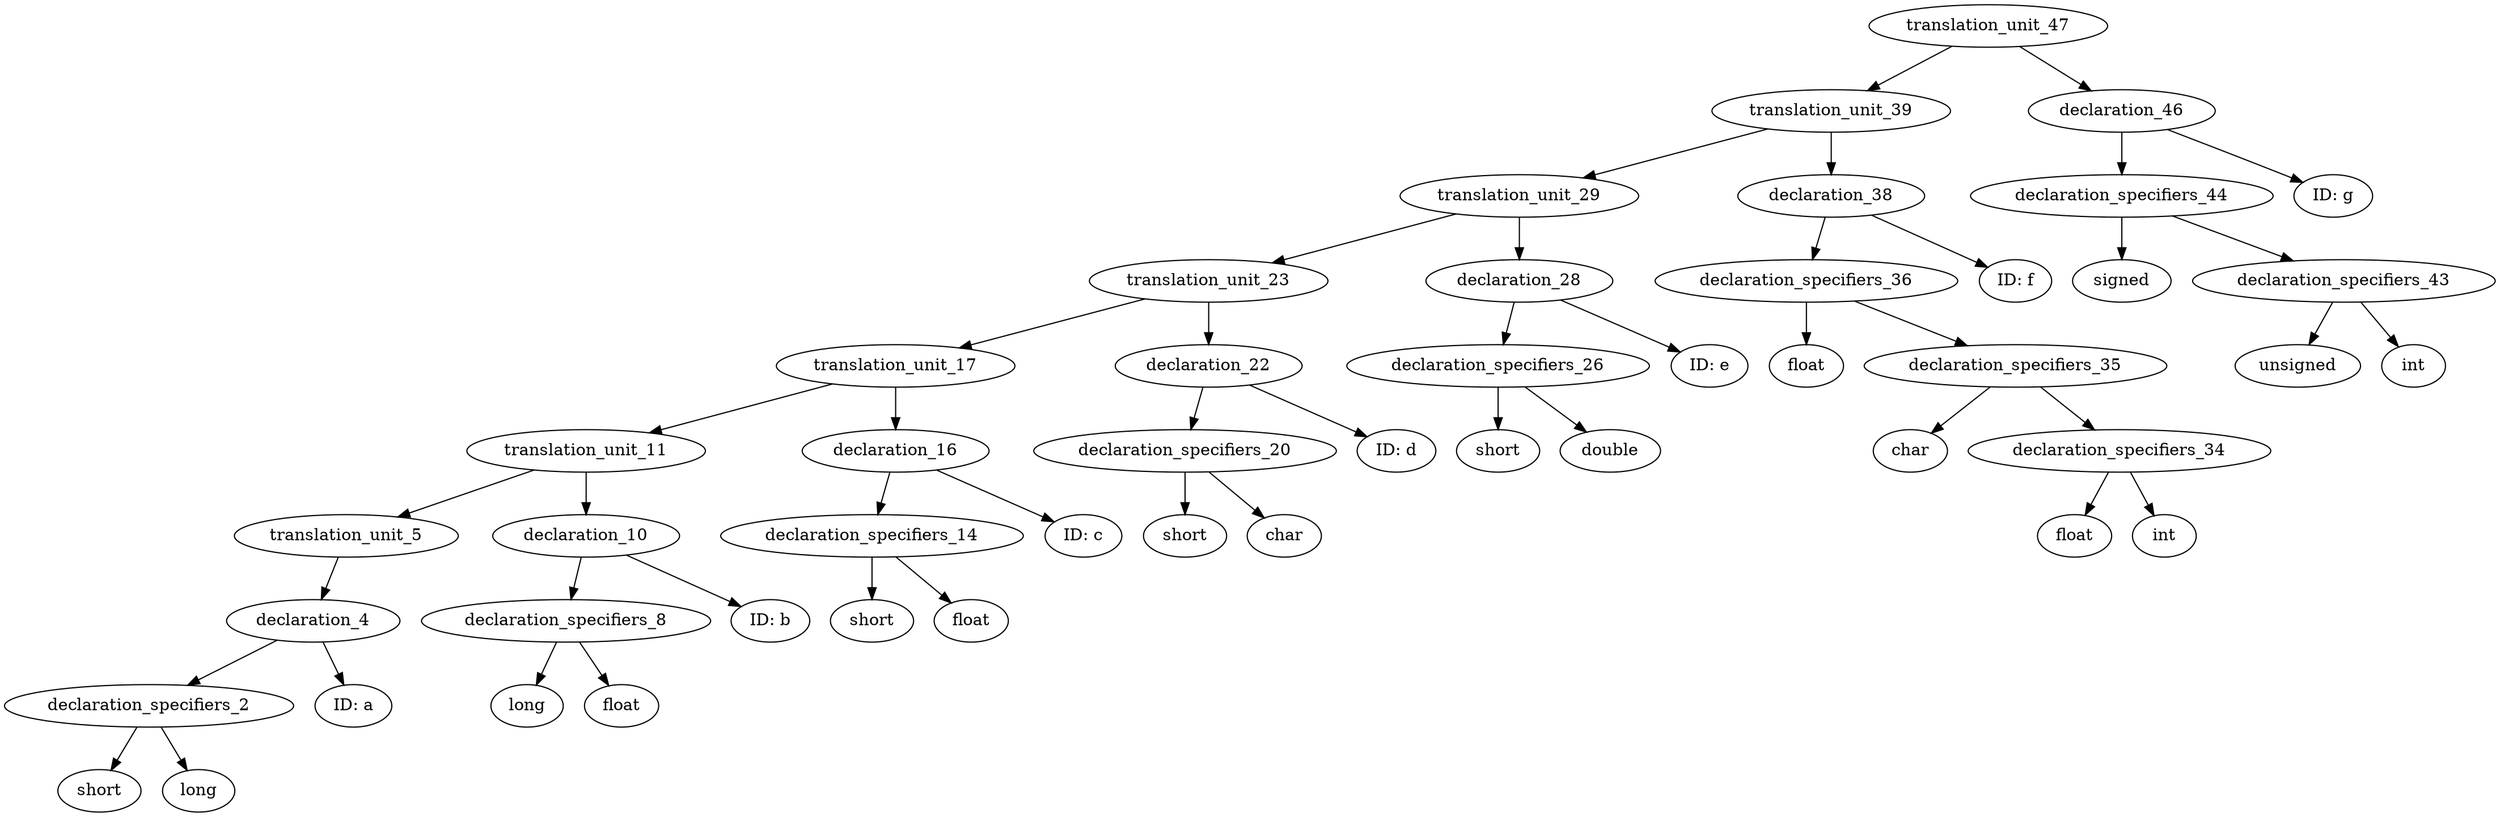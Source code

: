 digraph AST {
	translation_unit_47 -> translation_unit_39;
	translation_unit_39 -> translation_unit_29;
	translation_unit_29 -> translation_unit_23;
	translation_unit_23 -> translation_unit_17;
	translation_unit_17 -> translation_unit_11;
	translation_unit_11 -> translation_unit_5;
	translation_unit_5 -> declaration_4;
	declaration_4 [label="declaration_4"]
	declaration_4 -> declaration_specifiers_2;
	declaration_specifiers_2 [label="declaration_specifiers_2"]
	declaration_specifiers_2 -> type_specifier_0;
	type_specifier_0 [label="short"]
	declaration_specifiers_2 -> type_specifier_1;
	type_specifier_1 [label="long"]
	declaration_4 -> identifier_3;
	identifier_3 [label="ID: a"]
	translation_unit_11 -> declaration_10;
	declaration_10 [label="declaration_10"]
	declaration_10 -> declaration_specifiers_8;
	declaration_specifiers_8 [label="declaration_specifiers_8"]
	declaration_specifiers_8 -> type_specifier_6;
	type_specifier_6 [label="long"]
	declaration_specifiers_8 -> type_specifier_7;
	type_specifier_7 [label="float"]
	declaration_10 -> identifier_9;
	identifier_9 [label="ID: b"]
	translation_unit_17 -> declaration_16;
	declaration_16 [label="declaration_16"]
	declaration_16 -> declaration_specifiers_14;
	declaration_specifiers_14 [label="declaration_specifiers_14"]
	declaration_specifiers_14 -> type_specifier_12;
	type_specifier_12 [label="short"]
	declaration_specifiers_14 -> type_specifier_13;
	type_specifier_13 [label="float"]
	declaration_16 -> identifier_15;
	identifier_15 [label="ID: c"]
	translation_unit_23 -> declaration_22;
	declaration_22 [label="declaration_22"]
	declaration_22 -> declaration_specifiers_20;
	declaration_specifiers_20 [label="declaration_specifiers_20"]
	declaration_specifiers_20 -> type_specifier_18;
	type_specifier_18 [label="short"]
	declaration_specifiers_20 -> type_specifier_19;
	type_specifier_19 [label="char"]
	declaration_22 -> identifier_21;
	identifier_21 [label="ID: d"]
	translation_unit_29 -> declaration_28;
	declaration_28 [label="declaration_28"]
	declaration_28 -> declaration_specifiers_26;
	declaration_specifiers_26 [label="declaration_specifiers_26"]
	declaration_specifiers_26 -> type_specifier_24;
	type_specifier_24 [label="short"]
	declaration_specifiers_26 -> type_specifier_25;
	type_specifier_25 [label="double"]
	declaration_28 -> identifier_27;
	identifier_27 [label="ID: e"]
	translation_unit_39 -> declaration_38;
	declaration_38 [label="declaration_38"]
	declaration_38 -> declaration_specifiers_36;
	declaration_specifiers_36 [label="declaration_specifiers_36"]
	declaration_specifiers_36 -> type_specifier_30;
	type_specifier_30 [label="float"]
	declaration_specifiers_36 -> declaration_specifiers_35;
	declaration_specifiers_35 [label="declaration_specifiers_35"]
	declaration_specifiers_35 -> type_specifier_31;
	type_specifier_31 [label="char"]
	declaration_specifiers_35 -> declaration_specifiers_34;
	declaration_specifiers_34 [label="declaration_specifiers_34"]
	declaration_specifiers_34 -> type_specifier_32;
	type_specifier_32 [label="float"]
	declaration_specifiers_34 -> type_specifier_33;
	type_specifier_33 [label="int"]
	declaration_38 -> identifier_37;
	identifier_37 [label="ID: f"]
	translation_unit_47 -> declaration_46;
	declaration_46 [label="declaration_46"]
	declaration_46 -> declaration_specifiers_44;
	declaration_specifiers_44 [label="declaration_specifiers_44"]
	declaration_specifiers_44 -> type_specifier_40;
	type_specifier_40 [label="signed"]
	declaration_specifiers_44 -> declaration_specifiers_43;
	declaration_specifiers_43 [label="declaration_specifiers_43"]
	declaration_specifiers_43 -> type_specifier_41;
	type_specifier_41 [label="unsigned"]
	declaration_specifiers_43 -> type_specifier_42;
	type_specifier_42 [label="int"]
	declaration_46 -> identifier_45;
	identifier_45 [label="ID: g"]
}
